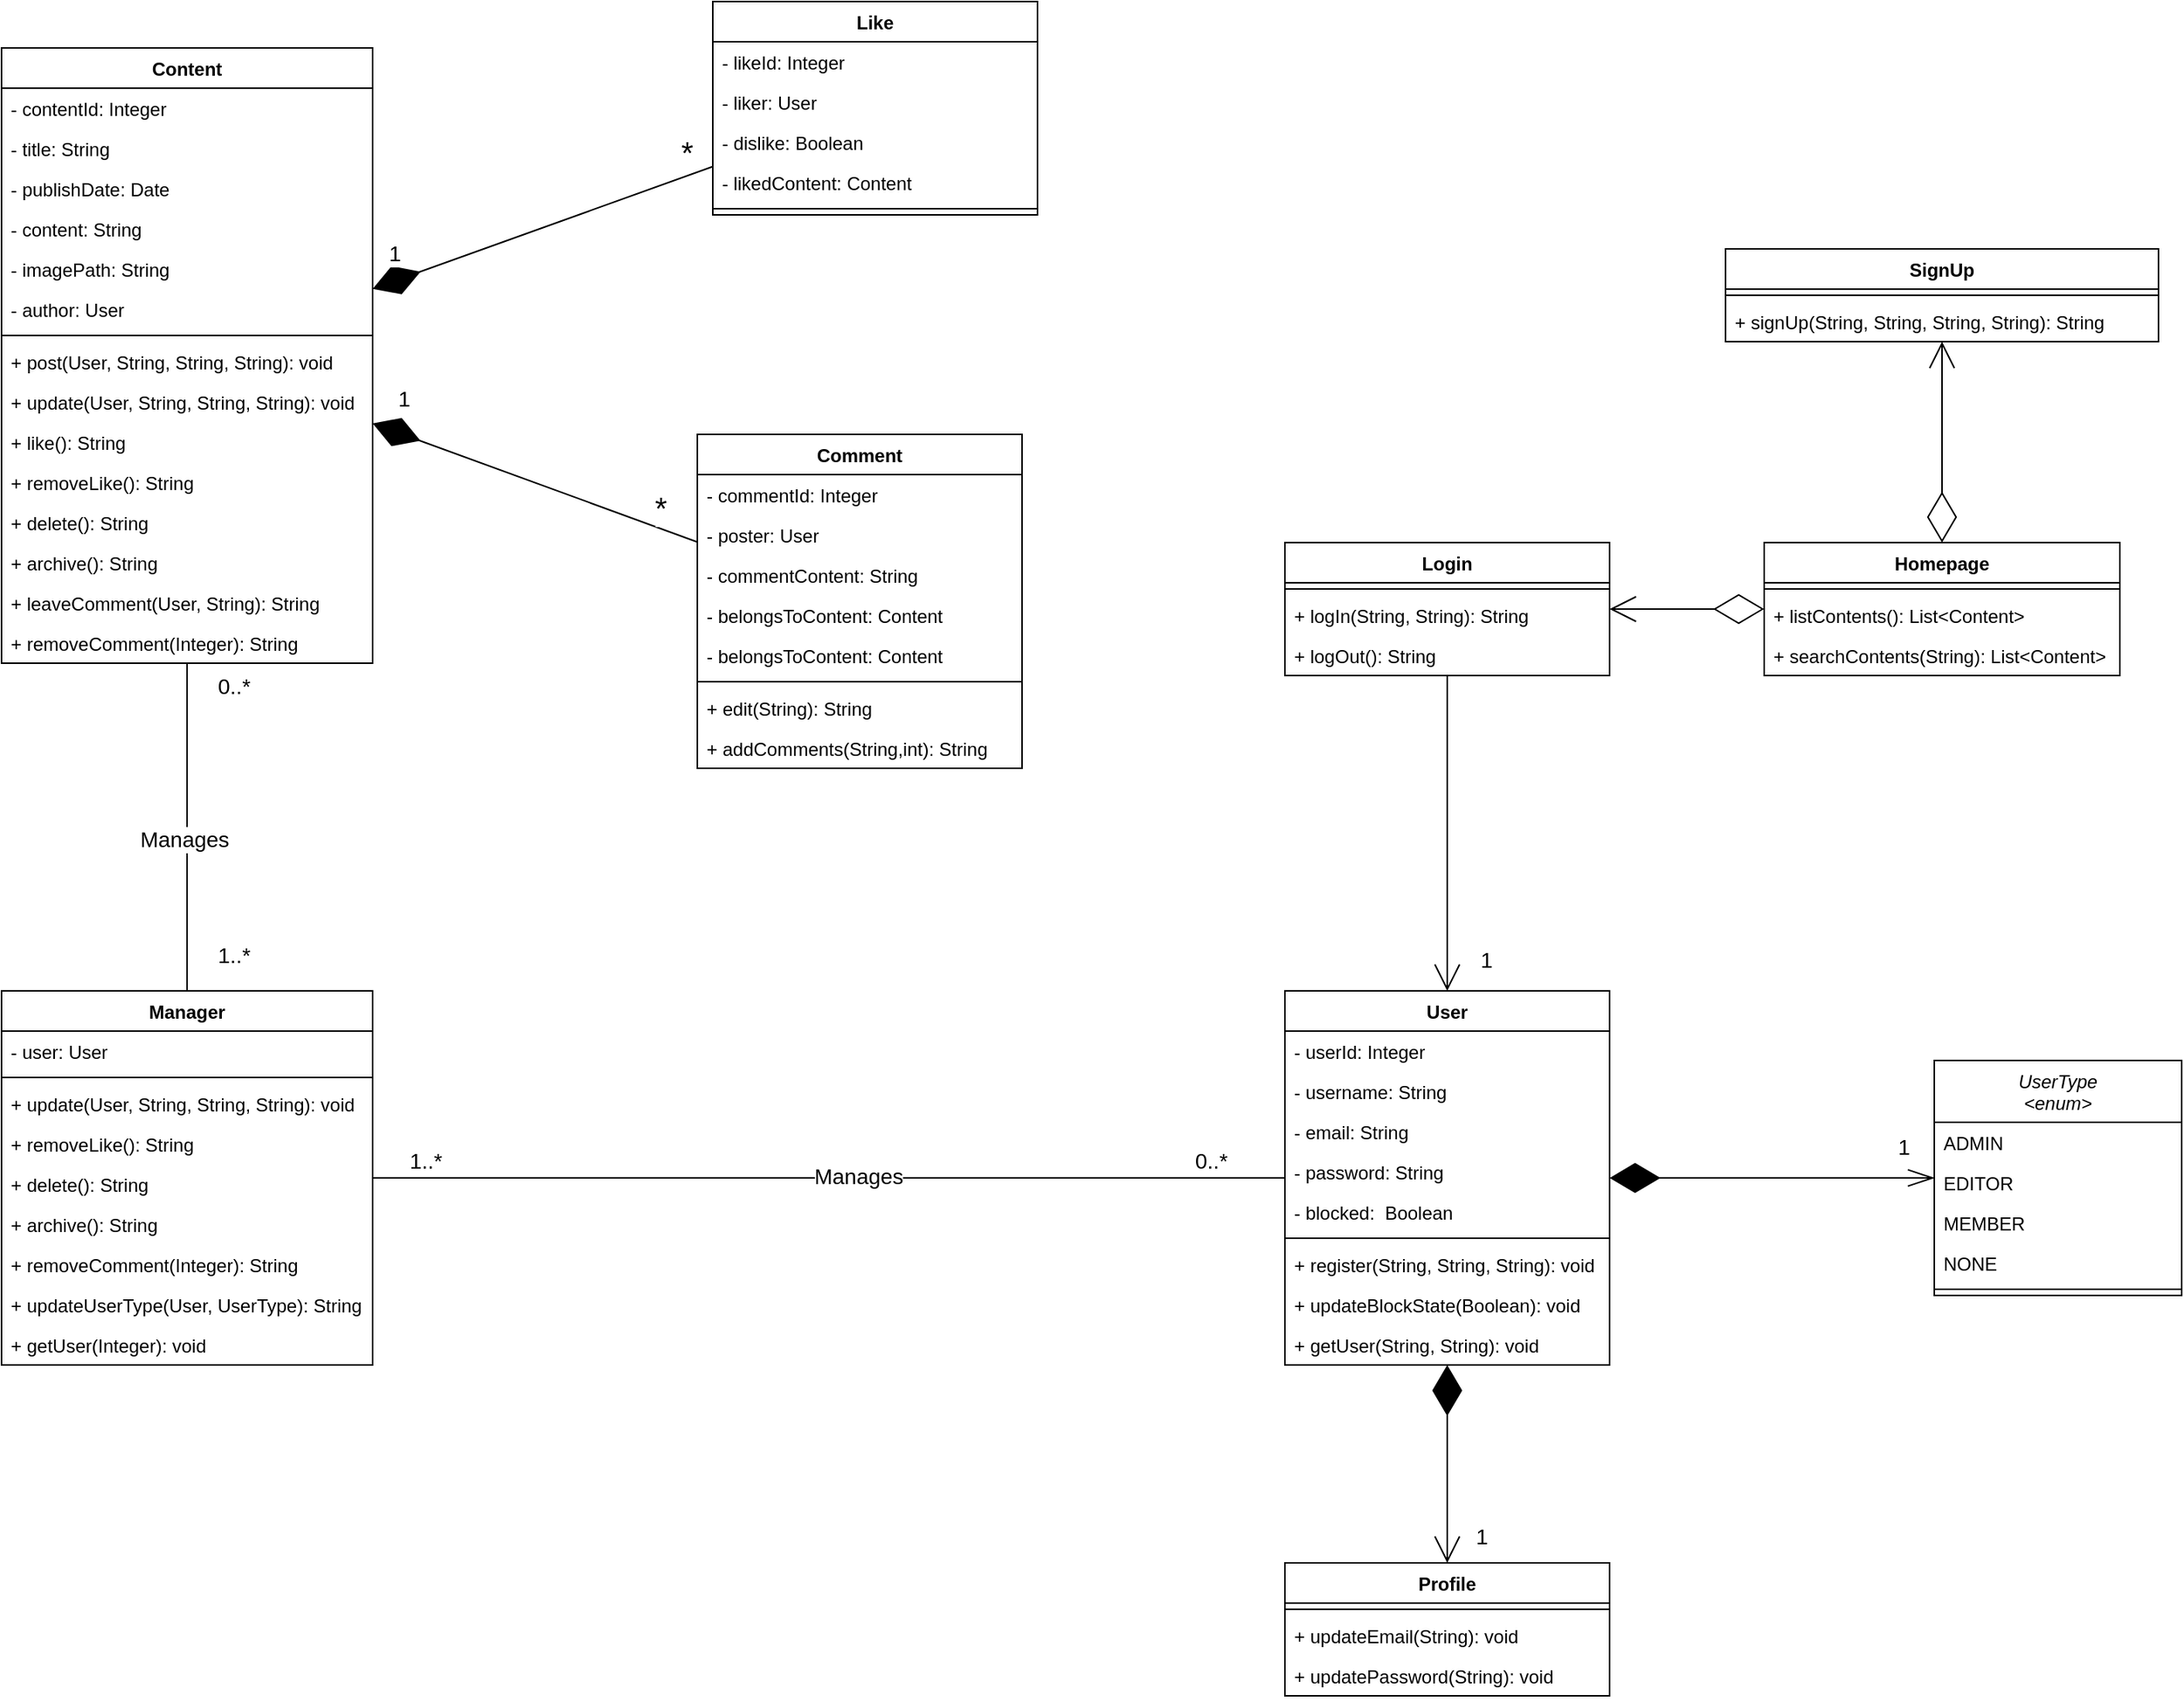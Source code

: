 <mxfile version="21.1.5" type="device">
  <diagram id="7ZBp45SQWQXYcNvdo0MB" name="Page-1">
    <mxGraphModel dx="2537" dy="2036" grid="1" gridSize="10" guides="1" tooltips="1" connect="1" arrows="1" fold="1" page="1" pageScale="1" pageWidth="850" pageHeight="1100" math="0" shadow="0">
      <root>
        <mxCell id="0" />
        <mxCell id="1" parent="0" />
        <mxCell id="6" value="User" style="swimlane;fontStyle=1;align=center;verticalAlign=top;childLayout=stackLayout;horizontal=1;startSize=26;horizontalStack=0;resizeParent=1;resizeParentMax=0;resizeLast=0;collapsible=1;marginBottom=0;" parent="1" vertex="1">
          <mxGeometry x="70" y="480" width="210" height="242" as="geometry" />
        </mxCell>
        <mxCell id="127" value="- userId: Integer" style="text;strokeColor=none;fillColor=none;align=left;verticalAlign=top;spacingLeft=4;spacingRight=4;overflow=hidden;rotatable=0;points=[[0,0.5],[1,0.5]];portConstraint=eastwest;" parent="6" vertex="1">
          <mxGeometry y="26" width="210" height="26" as="geometry" />
        </mxCell>
        <mxCell id="7" value="- username: String" style="text;strokeColor=none;fillColor=none;align=left;verticalAlign=top;spacingLeft=4;spacingRight=4;overflow=hidden;rotatable=0;points=[[0,0.5],[1,0.5]];portConstraint=eastwest;" parent="6" vertex="1">
          <mxGeometry y="52" width="210" height="26" as="geometry" />
        </mxCell>
        <mxCell id="10" value="- email: String" style="text;strokeColor=none;fillColor=none;align=left;verticalAlign=top;spacingLeft=4;spacingRight=4;overflow=hidden;rotatable=0;points=[[0,0.5],[1,0.5]];portConstraint=eastwest;" parent="6" vertex="1">
          <mxGeometry y="78" width="210" height="26" as="geometry" />
        </mxCell>
        <mxCell id="11" value="- password: String" style="text;strokeColor=none;fillColor=none;align=left;verticalAlign=top;spacingLeft=4;spacingRight=4;overflow=hidden;rotatable=0;points=[[0,0.5],[1,0.5]];portConstraint=eastwest;" parent="6" vertex="1">
          <mxGeometry y="104" width="210" height="26" as="geometry" />
        </mxCell>
        <mxCell id="26" value="- blocked:  Boolean" style="text;strokeColor=none;fillColor=none;align=left;verticalAlign=top;spacingLeft=4;spacingRight=4;overflow=hidden;rotatable=0;points=[[0,0.5],[1,0.5]];portConstraint=eastwest;" parent="6" vertex="1">
          <mxGeometry y="130" width="210" height="26" as="geometry" />
        </mxCell>
        <mxCell id="8" value="" style="line;strokeWidth=1;fillColor=none;align=left;verticalAlign=middle;spacingTop=-1;spacingLeft=3;spacingRight=3;rotatable=0;labelPosition=right;points=[];portConstraint=eastwest;strokeColor=inherit;" parent="6" vertex="1">
          <mxGeometry y="156" width="210" height="8" as="geometry" />
        </mxCell>
        <mxCell id="108" value="+ register(String, String, String): void" style="text;strokeColor=none;fillColor=none;align=left;verticalAlign=top;spacingLeft=4;spacingRight=4;overflow=hidden;rotatable=0;points=[[0,0.5],[1,0.5]];portConstraint=eastwest;" parent="6" vertex="1">
          <mxGeometry y="164" width="210" height="26" as="geometry" />
        </mxCell>
        <mxCell id="112" value="+ updateBlockState(Boolean): void" style="text;strokeColor=none;fillColor=none;align=left;verticalAlign=top;spacingLeft=4;spacingRight=4;overflow=hidden;rotatable=0;points=[[0,0.5],[1,0.5]];portConstraint=eastwest;" parent="6" vertex="1">
          <mxGeometry y="190" width="210" height="26" as="geometry" />
        </mxCell>
        <mxCell id="113" value="+ getUser(String, String): void" style="text;strokeColor=none;fillColor=none;align=left;verticalAlign=top;spacingLeft=4;spacingRight=4;overflow=hidden;rotatable=0;points=[[0,0.5],[1,0.5]];portConstraint=eastwest;" parent="6" vertex="1">
          <mxGeometry y="216" width="210" height="26" as="geometry" />
        </mxCell>
        <mxCell id="13" value="UserType&#xa;&lt;enum&gt;" style="swimlane;fontStyle=2;align=center;verticalAlign=top;childLayout=stackLayout;horizontal=1;startSize=40;horizontalStack=0;resizeParent=1;resizeParentMax=0;resizeLast=0;collapsible=1;marginBottom=0;" parent="1" vertex="1">
          <mxGeometry x="490" y="525" width="160" height="152" as="geometry" />
        </mxCell>
        <mxCell id="14" value="ADMIN" style="text;strokeColor=none;fillColor=none;align=left;verticalAlign=top;spacingLeft=4;spacingRight=4;overflow=hidden;rotatable=0;points=[[0,0.5],[1,0.5]];portConstraint=eastwest;" parent="13" vertex="1">
          <mxGeometry y="40" width="160" height="26" as="geometry" />
        </mxCell>
        <mxCell id="20" value="EDITOR" style="text;strokeColor=none;fillColor=none;align=left;verticalAlign=top;spacingLeft=4;spacingRight=4;overflow=hidden;rotatable=0;points=[[0,0.5],[1,0.5]];portConstraint=eastwest;" parent="13" vertex="1">
          <mxGeometry y="66" width="160" height="26" as="geometry" />
        </mxCell>
        <mxCell id="21" value="MEMBER" style="text;strokeColor=none;fillColor=none;align=left;verticalAlign=top;spacingLeft=4;spacingRight=4;overflow=hidden;rotatable=0;points=[[0,0.5],[1,0.5]];portConstraint=eastwest;" parent="13" vertex="1">
          <mxGeometry y="92" width="160" height="26" as="geometry" />
        </mxCell>
        <mxCell id="22" value="NONE" style="text;strokeColor=none;fillColor=none;align=left;verticalAlign=top;spacingLeft=4;spacingRight=4;overflow=hidden;rotatable=0;points=[[0,0.5],[1,0.5]];portConstraint=eastwest;" parent="13" vertex="1">
          <mxGeometry y="118" width="160" height="26" as="geometry" />
        </mxCell>
        <mxCell id="18" value="" style="line;strokeWidth=1;fillColor=none;align=left;verticalAlign=middle;spacingTop=-1;spacingLeft=3;spacingRight=3;rotatable=0;labelPosition=right;points=[];portConstraint=eastwest;strokeColor=inherit;" parent="13" vertex="1">
          <mxGeometry y="144" width="160" height="8" as="geometry" />
        </mxCell>
        <mxCell id="29" value="Homepage" style="swimlane;fontStyle=1;align=center;verticalAlign=top;childLayout=stackLayout;horizontal=1;startSize=26;horizontalStack=0;resizeParent=1;resizeParentMax=0;resizeLast=0;collapsible=1;marginBottom=0;" parent="1" vertex="1">
          <mxGeometry x="380" y="190" width="230" height="86" as="geometry" />
        </mxCell>
        <mxCell id="35" value="" style="line;strokeWidth=1;fillColor=none;align=left;verticalAlign=middle;spacingTop=-1;spacingLeft=3;spacingRight=3;rotatable=0;labelPosition=right;points=[];portConstraint=eastwest;strokeColor=inherit;" parent="29" vertex="1">
          <mxGeometry y="26" width="230" height="8" as="geometry" />
        </mxCell>
        <mxCell id="36" value="+ listContents(): List&lt;Content&gt;" style="text;strokeColor=none;fillColor=none;align=left;verticalAlign=top;spacingLeft=4;spacingRight=4;overflow=hidden;rotatable=0;points=[[0,0.5],[1,0.5]];portConstraint=eastwest;" parent="29" vertex="1">
          <mxGeometry y="34" width="230" height="26" as="geometry" />
        </mxCell>
        <mxCell id="37" value="+ searchContents(String): List&lt;Content&gt;" style="text;strokeColor=none;fillColor=none;align=left;verticalAlign=top;spacingLeft=4;spacingRight=4;overflow=hidden;rotatable=0;points=[[0,0.5],[1,0.5]];portConstraint=eastwest;" parent="29" vertex="1">
          <mxGeometry y="60" width="230" height="26" as="geometry" />
        </mxCell>
        <mxCell id="42" value="Login" style="swimlane;fontStyle=1;align=center;verticalAlign=top;childLayout=stackLayout;horizontal=1;startSize=26;horizontalStack=0;resizeParent=1;resizeParentMax=0;resizeLast=0;collapsible=1;marginBottom=0;" parent="1" vertex="1">
          <mxGeometry x="70" y="190" width="210" height="86" as="geometry" />
        </mxCell>
        <mxCell id="48" value="" style="line;strokeWidth=1;fillColor=none;align=left;verticalAlign=middle;spacingTop=-1;spacingLeft=3;spacingRight=3;rotatable=0;labelPosition=right;points=[];portConstraint=eastwest;strokeColor=inherit;" parent="42" vertex="1">
          <mxGeometry y="26" width="210" height="8" as="geometry" />
        </mxCell>
        <mxCell id="49" value="+ logIn(String, String): String" style="text;strokeColor=none;fillColor=none;align=left;verticalAlign=top;spacingLeft=4;spacingRight=4;overflow=hidden;rotatable=0;points=[[0,0.5],[1,0.5]];portConstraint=eastwest;" parent="42" vertex="1">
          <mxGeometry y="34" width="210" height="26" as="geometry" />
        </mxCell>
        <mxCell id="115" value="+ logOut(): String" style="text;strokeColor=none;fillColor=none;align=left;verticalAlign=top;spacingLeft=4;spacingRight=4;overflow=hidden;rotatable=0;points=[[0,0.5],[1,0.5]];portConstraint=eastwest;" parent="42" vertex="1">
          <mxGeometry y="60" width="210" height="26" as="geometry" />
        </mxCell>
        <mxCell id="55" value="SignUp" style="swimlane;fontStyle=1;align=center;verticalAlign=top;childLayout=stackLayout;horizontal=1;startSize=26;horizontalStack=0;resizeParent=1;resizeParentMax=0;resizeLast=0;collapsible=1;marginBottom=0;" parent="1" vertex="1">
          <mxGeometry x="355" width="280" height="60" as="geometry" />
        </mxCell>
        <mxCell id="61" value="" style="line;strokeWidth=1;fillColor=none;align=left;verticalAlign=middle;spacingTop=-1;spacingLeft=3;spacingRight=3;rotatable=0;labelPosition=right;points=[];portConstraint=eastwest;strokeColor=inherit;" parent="55" vertex="1">
          <mxGeometry y="26" width="280" height="8" as="geometry" />
        </mxCell>
        <mxCell id="62" value="+ signUp(String, String, String, String): String" style="text;strokeColor=none;fillColor=none;align=left;verticalAlign=top;spacingLeft=4;spacingRight=4;overflow=hidden;rotatable=0;points=[[0,0.5],[1,0.5]];portConstraint=eastwest;" parent="55" vertex="1">
          <mxGeometry y="34" width="280" height="26" as="geometry" />
        </mxCell>
        <mxCell id="68" value="Content" style="swimlane;fontStyle=1;align=center;verticalAlign=top;childLayout=stackLayout;horizontal=1;startSize=26;horizontalStack=0;resizeParent=1;resizeParentMax=0;resizeLast=0;collapsible=1;marginBottom=0;" parent="1" vertex="1">
          <mxGeometry x="-760" y="-130" width="240" height="398" as="geometry" />
        </mxCell>
        <mxCell id="69" value="- contentId: Integer" style="text;strokeColor=none;fillColor=none;align=left;verticalAlign=top;spacingLeft=4;spacingRight=4;overflow=hidden;rotatable=0;points=[[0,0.5],[1,0.5]];portConstraint=eastwest;" parent="68" vertex="1">
          <mxGeometry y="26" width="240" height="26" as="geometry" />
        </mxCell>
        <mxCell id="116" value="- title: String" style="text;strokeColor=none;fillColor=none;align=left;verticalAlign=top;spacingLeft=4;spacingRight=4;overflow=hidden;rotatable=0;points=[[0,0.5],[1,0.5]];portConstraint=eastwest;" parent="68" vertex="1">
          <mxGeometry y="52" width="240" height="26" as="geometry" />
        </mxCell>
        <mxCell id="120" value="- publishDate: Date" style="text;strokeColor=none;fillColor=none;align=left;verticalAlign=top;spacingLeft=4;spacingRight=4;overflow=hidden;rotatable=0;points=[[0,0.5],[1,0.5]];portConstraint=eastwest;" parent="68" vertex="1">
          <mxGeometry y="78" width="240" height="26" as="geometry" />
        </mxCell>
        <mxCell id="119" value="- content: String" style="text;strokeColor=none;fillColor=none;align=left;verticalAlign=top;spacingLeft=4;spacingRight=4;overflow=hidden;rotatable=0;points=[[0,0.5],[1,0.5]];portConstraint=eastwest;" parent="68" vertex="1">
          <mxGeometry y="104" width="240" height="26" as="geometry" />
        </mxCell>
        <mxCell id="117" value="- imagePath: String" style="text;strokeColor=none;fillColor=none;align=left;verticalAlign=top;spacingLeft=4;spacingRight=4;overflow=hidden;rotatable=0;points=[[0,0.5],[1,0.5]];portConstraint=eastwest;" parent="68" vertex="1">
          <mxGeometry y="130" width="240" height="26" as="geometry" />
        </mxCell>
        <mxCell id="118" value="- author: User" style="text;strokeColor=none;fillColor=none;align=left;verticalAlign=top;spacingLeft=4;spacingRight=4;overflow=hidden;rotatable=0;points=[[0,0.5],[1,0.5]];portConstraint=eastwest;" parent="68" vertex="1">
          <mxGeometry y="156" width="240" height="26" as="geometry" />
        </mxCell>
        <mxCell id="74" value="" style="line;strokeWidth=1;fillColor=none;align=left;verticalAlign=middle;spacingTop=-1;spacingLeft=3;spacingRight=3;rotatable=0;labelPosition=right;points=[];portConstraint=eastwest;strokeColor=inherit;" parent="68" vertex="1">
          <mxGeometry y="182" width="240" height="8" as="geometry" />
        </mxCell>
        <mxCell id="75" value="+ post(User, String, String, String): void" style="text;strokeColor=none;fillColor=none;align=left;verticalAlign=top;spacingLeft=4;spacingRight=4;overflow=hidden;rotatable=0;points=[[0,0.5],[1,0.5]];portConstraint=eastwest;" parent="68" vertex="1">
          <mxGeometry y="190" width="240" height="26" as="geometry" />
        </mxCell>
        <mxCell id="131" value="+ update(User, String, String, String): void" style="text;strokeColor=none;fillColor=none;align=left;verticalAlign=top;spacingLeft=4;spacingRight=4;overflow=hidden;rotatable=0;points=[[0,0.5],[1,0.5]];portConstraint=eastwest;" parent="68" vertex="1">
          <mxGeometry y="216" width="240" height="26" as="geometry" />
        </mxCell>
        <mxCell id="121" value="+ like(): String" style="text;strokeColor=none;fillColor=none;align=left;verticalAlign=top;spacingLeft=4;spacingRight=4;overflow=hidden;rotatable=0;points=[[0,0.5],[1,0.5]];portConstraint=eastwest;" parent="68" vertex="1">
          <mxGeometry y="242" width="240" height="26" as="geometry" />
        </mxCell>
        <mxCell id="134" value="+ removeLike(): String" style="text;strokeColor=none;fillColor=none;align=left;verticalAlign=top;spacingLeft=4;spacingRight=4;overflow=hidden;rotatable=0;points=[[0,0.5],[1,0.5]];portConstraint=eastwest;" parent="68" vertex="1">
          <mxGeometry y="268" width="240" height="26" as="geometry" />
        </mxCell>
        <mxCell id="132" value="+ delete(): String" style="text;strokeColor=none;fillColor=none;align=left;verticalAlign=top;spacingLeft=4;spacingRight=4;overflow=hidden;rotatable=0;points=[[0,0.5],[1,0.5]];portConstraint=eastwest;" parent="68" vertex="1">
          <mxGeometry y="294" width="240" height="26" as="geometry" />
        </mxCell>
        <mxCell id="133" value="+ archive(): String" style="text;strokeColor=none;fillColor=none;align=left;verticalAlign=top;spacingLeft=4;spacingRight=4;overflow=hidden;rotatable=0;points=[[0,0.5],[1,0.5]];portConstraint=eastwest;" parent="68" vertex="1">
          <mxGeometry y="320" width="240" height="26" as="geometry" />
        </mxCell>
        <mxCell id="122" value="+ leaveComment(User, String): String" style="text;strokeColor=none;fillColor=none;align=left;verticalAlign=top;spacingLeft=4;spacingRight=4;overflow=hidden;rotatable=0;points=[[0,0.5],[1,0.5]];portConstraint=eastwest;" parent="68" vertex="1">
          <mxGeometry y="346" width="240" height="26" as="geometry" />
        </mxCell>
        <mxCell id="135" value="+ removeComment(Integer): String" style="text;strokeColor=none;fillColor=none;align=left;verticalAlign=top;spacingLeft=4;spacingRight=4;overflow=hidden;rotatable=0;points=[[0,0.5],[1,0.5]];portConstraint=eastwest;" parent="68" vertex="1">
          <mxGeometry y="372" width="240" height="26" as="geometry" />
        </mxCell>
        <mxCell id="81" value="Like" style="swimlane;fontStyle=1;align=center;verticalAlign=top;childLayout=stackLayout;horizontal=1;startSize=26;horizontalStack=0;resizeParent=1;resizeParentMax=0;resizeLast=0;collapsible=1;marginBottom=0;" parent="1" vertex="1">
          <mxGeometry x="-300" y="-160" width="210" height="138" as="geometry" />
        </mxCell>
        <mxCell id="128" value="- likeId: Integer" style="text;strokeColor=none;fillColor=none;align=left;verticalAlign=top;spacingLeft=4;spacingRight=4;overflow=hidden;rotatable=0;points=[[0,0.5],[1,0.5]];portConstraint=eastwest;" parent="81" vertex="1">
          <mxGeometry y="26" width="210" height="26" as="geometry" />
        </mxCell>
        <mxCell id="82" value="- liker: User" style="text;strokeColor=none;fillColor=none;align=left;verticalAlign=top;spacingLeft=4;spacingRight=4;overflow=hidden;rotatable=0;points=[[0,0.5],[1,0.5]];portConstraint=eastwest;" parent="81" vertex="1">
          <mxGeometry y="52" width="210" height="26" as="geometry" />
        </mxCell>
        <mxCell id="129" value="- dislike: Boolean" style="text;strokeColor=none;fillColor=none;align=left;verticalAlign=top;spacingLeft=4;spacingRight=4;overflow=hidden;rotatable=0;points=[[0,0.5],[1,0.5]];portConstraint=eastwest;" parent="81" vertex="1">
          <mxGeometry y="78" width="210" height="26" as="geometry" />
        </mxCell>
        <mxCell id="123" value="- likedContent: Content" style="text;strokeColor=none;fillColor=none;align=left;verticalAlign=top;spacingLeft=4;spacingRight=4;overflow=hidden;rotatable=0;points=[[0,0.5],[1,0.5]];portConstraint=eastwest;" parent="81" vertex="1">
          <mxGeometry y="104" width="210" height="26" as="geometry" />
        </mxCell>
        <mxCell id="83" value="" style="line;strokeWidth=1;fillColor=none;align=left;verticalAlign=middle;spacingTop=-1;spacingLeft=3;spacingRight=3;rotatable=0;labelPosition=right;points=[];portConstraint=eastwest;strokeColor=inherit;" parent="81" vertex="1">
          <mxGeometry y="130" width="210" height="8" as="geometry" />
        </mxCell>
        <mxCell id="90" value="Comment" style="swimlane;fontStyle=1;align=center;verticalAlign=top;childLayout=stackLayout;horizontal=1;startSize=26;horizontalStack=0;resizeParent=1;resizeParentMax=0;resizeLast=0;collapsible=1;marginBottom=0;" parent="1" vertex="1">
          <mxGeometry x="-310" y="120" width="210" height="216" as="geometry" />
        </mxCell>
        <mxCell id="130" value="- commentId: Integer" style="text;strokeColor=none;fillColor=none;align=left;verticalAlign=top;spacingLeft=4;spacingRight=4;overflow=hidden;rotatable=0;points=[[0,0.5],[1,0.5]];portConstraint=eastwest;" parent="90" vertex="1">
          <mxGeometry y="26" width="210" height="26" as="geometry" />
        </mxCell>
        <mxCell id="91" value="- poster: User" style="text;strokeColor=none;fillColor=none;align=left;verticalAlign=top;spacingLeft=4;spacingRight=4;overflow=hidden;rotatable=0;points=[[0,0.5],[1,0.5]];portConstraint=eastwest;" parent="90" vertex="1">
          <mxGeometry y="52" width="210" height="26" as="geometry" />
        </mxCell>
        <mxCell id="124" value="- commentContent: String" style="text;strokeColor=none;fillColor=none;align=left;verticalAlign=top;spacingLeft=4;spacingRight=4;overflow=hidden;rotatable=0;points=[[0,0.5],[1,0.5]];portConstraint=eastwest;" parent="90" vertex="1">
          <mxGeometry y="78" width="210" height="26" as="geometry" />
        </mxCell>
        <mxCell id="167" value="- belongsToContent: Content" style="text;strokeColor=none;fillColor=none;align=left;verticalAlign=top;spacingLeft=4;spacingRight=4;overflow=hidden;rotatable=0;points=[[0,0.5],[1,0.5]];portConstraint=eastwest;" parent="90" vertex="1">
          <mxGeometry y="104" width="210" height="26" as="geometry" />
        </mxCell>
        <mxCell id="125" value="- belongsToContent: Content" style="text;strokeColor=none;fillColor=none;align=left;verticalAlign=top;spacingLeft=4;spacingRight=4;overflow=hidden;rotatable=0;points=[[0,0.5],[1,0.5]];portConstraint=eastwest;" parent="90" vertex="1">
          <mxGeometry y="130" width="210" height="26" as="geometry" />
        </mxCell>
        <mxCell id="92" value="" style="line;strokeWidth=1;fillColor=none;align=left;verticalAlign=middle;spacingTop=-1;spacingLeft=3;spacingRight=3;rotatable=0;labelPosition=right;points=[];portConstraint=eastwest;strokeColor=inherit;" parent="90" vertex="1">
          <mxGeometry y="156" width="210" height="8" as="geometry" />
        </mxCell>
        <mxCell id="136" value="+ edit(String): String" style="text;strokeColor=none;fillColor=none;align=left;verticalAlign=top;spacingLeft=4;spacingRight=4;overflow=hidden;rotatable=0;points=[[0,0.5],[1,0.5]];portConstraint=eastwest;" parent="90" vertex="1">
          <mxGeometry y="164" width="210" height="26" as="geometry" />
        </mxCell>
        <mxCell id="KBv2PzI9jPa4el3NB0Ui-185" value="+ addComments(String,int): String" style="text;strokeColor=none;fillColor=none;align=left;verticalAlign=top;spacingLeft=4;spacingRight=4;overflow=hidden;rotatable=0;points=[[0,0.5],[1,0.5]];portConstraint=eastwest;" vertex="1" parent="90">
          <mxGeometry y="190" width="210" height="26" as="geometry" />
        </mxCell>
        <mxCell id="99" value="Profile" style="swimlane;fontStyle=1;align=center;verticalAlign=top;childLayout=stackLayout;horizontal=1;startSize=26;horizontalStack=0;resizeParent=1;resizeParentMax=0;resizeLast=0;collapsible=1;marginBottom=0;" parent="1" vertex="1">
          <mxGeometry x="70" y="850" width="210" height="86" as="geometry" />
        </mxCell>
        <mxCell id="101" value="" style="line;strokeWidth=1;fillColor=none;align=left;verticalAlign=middle;spacingTop=-1;spacingLeft=3;spacingRight=3;rotatable=0;labelPosition=right;points=[];portConstraint=eastwest;strokeColor=inherit;" parent="99" vertex="1">
          <mxGeometry y="26" width="210" height="8" as="geometry" />
        </mxCell>
        <mxCell id="103" value="+ updateEmail(String): void" style="text;strokeColor=none;fillColor=none;align=left;verticalAlign=top;spacingLeft=4;spacingRight=4;overflow=hidden;rotatable=0;points=[[0,0.5],[1,0.5]];portConstraint=eastwest;" parent="99" vertex="1">
          <mxGeometry y="34" width="210" height="26" as="geometry" />
        </mxCell>
        <mxCell id="104" value="+ updatePassword(String): void" style="text;strokeColor=none;fillColor=none;align=left;verticalAlign=top;spacingLeft=4;spacingRight=4;overflow=hidden;rotatable=0;points=[[0,0.5],[1,0.5]];portConstraint=eastwest;" parent="99" vertex="1">
          <mxGeometry y="60" width="210" height="26" as="geometry" />
        </mxCell>
        <mxCell id="137" value="Manager" style="swimlane;fontStyle=1;align=center;verticalAlign=top;childLayout=stackLayout;horizontal=1;startSize=26;horizontalStack=0;resizeParent=1;resizeParentMax=0;resizeLast=0;collapsible=1;marginBottom=0;" parent="1" vertex="1">
          <mxGeometry x="-760" y="480" width="240" height="242" as="geometry" />
        </mxCell>
        <mxCell id="138" value="- user: User" style="text;strokeColor=none;fillColor=none;align=left;verticalAlign=top;spacingLeft=4;spacingRight=4;overflow=hidden;rotatable=0;points=[[0,0.5],[1,0.5]];portConstraint=eastwest;" parent="137" vertex="1">
          <mxGeometry y="26" width="240" height="26" as="geometry" />
        </mxCell>
        <mxCell id="144" value="" style="line;strokeWidth=1;fillColor=none;align=left;verticalAlign=middle;spacingTop=-1;spacingLeft=3;spacingRight=3;rotatable=0;labelPosition=right;points=[];portConstraint=eastwest;strokeColor=inherit;" parent="137" vertex="1">
          <mxGeometry y="52" width="240" height="8" as="geometry" />
        </mxCell>
        <mxCell id="146" value="+ update(User, String, String, String): void" style="text;strokeColor=none;fillColor=none;align=left;verticalAlign=top;spacingLeft=4;spacingRight=4;overflow=hidden;rotatable=0;points=[[0,0.5],[1,0.5]];portConstraint=eastwest;" parent="137" vertex="1">
          <mxGeometry y="60" width="240" height="26" as="geometry" />
        </mxCell>
        <mxCell id="148" value="+ removeLike(): String" style="text;strokeColor=none;fillColor=none;align=left;verticalAlign=top;spacingLeft=4;spacingRight=4;overflow=hidden;rotatable=0;points=[[0,0.5],[1,0.5]];portConstraint=eastwest;" parent="137" vertex="1">
          <mxGeometry y="86" width="240" height="26" as="geometry" />
        </mxCell>
        <mxCell id="149" value="+ delete(): String" style="text;strokeColor=none;fillColor=none;align=left;verticalAlign=top;spacingLeft=4;spacingRight=4;overflow=hidden;rotatable=0;points=[[0,0.5],[1,0.5]];portConstraint=eastwest;" parent="137" vertex="1">
          <mxGeometry y="112" width="240" height="26" as="geometry" />
        </mxCell>
        <mxCell id="150" value="+ archive(): String" style="text;strokeColor=none;fillColor=none;align=left;verticalAlign=top;spacingLeft=4;spacingRight=4;overflow=hidden;rotatable=0;points=[[0,0.5],[1,0.5]];portConstraint=eastwest;" parent="137" vertex="1">
          <mxGeometry y="138" width="240" height="26" as="geometry" />
        </mxCell>
        <mxCell id="152" value="+ removeComment(Integer): String" style="text;strokeColor=none;fillColor=none;align=left;verticalAlign=top;spacingLeft=4;spacingRight=4;overflow=hidden;rotatable=0;points=[[0,0.5],[1,0.5]];portConstraint=eastwest;" parent="137" vertex="1">
          <mxGeometry y="164" width="240" height="26" as="geometry" />
        </mxCell>
        <mxCell id="153" value="+ updateUserType(User, UserType): String" style="text;strokeColor=none;fillColor=none;align=left;verticalAlign=top;spacingLeft=4;spacingRight=4;overflow=hidden;rotatable=0;points=[[0,0.5],[1,0.5]];portConstraint=eastwest;" parent="137" vertex="1">
          <mxGeometry y="190" width="240" height="26" as="geometry" />
        </mxCell>
        <mxCell id="155" value="+ getUser(Integer): void" style="text;strokeColor=none;fillColor=none;align=left;verticalAlign=top;spacingLeft=4;spacingRight=4;overflow=hidden;rotatable=0;points=[[0,0.5],[1,0.5]];portConstraint=eastwest;" parent="137" vertex="1">
          <mxGeometry y="216" width="240" height="26" as="geometry" />
        </mxCell>
        <mxCell id="158" value="" style="endArrow=openThin;startArrow=diamondThin;endFill=0;startFill=1;html=1;verticalAlign=bottom;labelBackgroundColor=none;strokeWidth=1;startSize=30;endSize=15;targetPerimeterSpacing=0;sourcePerimeterSpacing=0;" parent="1" source="6" target="13" edge="1">
          <mxGeometry width="160" relative="1" as="geometry">
            <mxPoint x="320" y="690" as="sourcePoint" />
            <mxPoint x="480" y="690" as="targetPoint" />
          </mxGeometry>
        </mxCell>
        <mxCell id="160" value="&lt;font style=&quot;font-size: 14px;&quot;&gt;1&lt;/font&gt;" style="edgeLabel;html=1;align=center;verticalAlign=middle;resizable=0;points=[];" parent="158" vertex="1" connectable="0">
          <mxGeometry x="-0.856" y="9" relative="1" as="geometry">
            <mxPoint x="175" y="-11" as="offset" />
          </mxGeometry>
        </mxCell>
        <mxCell id="161" value="" style="endArrow=open;html=1;strokeWidth=1;startSize=30;endSize=15;sourcePerimeterSpacing=0;targetPerimeterSpacing=0;jumpSize=10;startArrow=diamondThin;startFill=0;endFill=0;" parent="1" source="29" target="42" edge="1">
          <mxGeometry width="50" height="50" relative="1" as="geometry">
            <mxPoint x="485" y="12" as="sourcePoint" />
            <mxPoint x="535" y="-38" as="targetPoint" />
          </mxGeometry>
        </mxCell>
        <mxCell id="162" value="" style="endArrow=open;html=1;strokeWidth=1;startSize=30;endSize=15;sourcePerimeterSpacing=0;targetPerimeterSpacing=0;jumpSize=10;startArrow=diamondThin;startFill=0;endFill=0;" parent="1" source="29" target="55" edge="1">
          <mxGeometry width="50" height="50" relative="1" as="geometry">
            <mxPoint x="265" y="192" as="sourcePoint" />
            <mxPoint x="505" y="192" as="targetPoint" />
          </mxGeometry>
        </mxCell>
        <mxCell id="164" value="" style="endArrow=none;html=1;strokeWidth=1;startSize=30;endSize=15;sourcePerimeterSpacing=0;targetPerimeterSpacing=0;jumpSize=10;startArrow=diamondThin;startFill=1;endFill=0;" parent="1" source="68" target="81" edge="1">
          <mxGeometry width="50" height="50" relative="1" as="geometry">
            <mxPoint x="-460" y="30" as="sourcePoint" />
            <mxPoint x="-410" y="-20" as="targetPoint" />
          </mxGeometry>
        </mxCell>
        <mxCell id="170" value="&lt;font style=&quot;font-size: 14px;&quot;&gt;1&lt;/font&gt;" style="edgeLabel;html=1;align=center;verticalAlign=middle;resizable=0;points=[];" parent="164" vertex="1" connectable="0">
          <mxGeometry x="-0.853" y="6" relative="1" as="geometry">
            <mxPoint y="-12" as="offset" />
          </mxGeometry>
        </mxCell>
        <mxCell id="171" value="&lt;font style=&quot;font-size: 20px;&quot;&gt;*&lt;/font&gt;" style="edgeLabel;html=1;align=center;verticalAlign=middle;resizable=0;points=[];fontSize=14;" parent="164" vertex="1" connectable="0">
          <mxGeometry x="0.849" y="2" relative="1" as="geometry">
            <mxPoint y="-14" as="offset" />
          </mxGeometry>
        </mxCell>
        <mxCell id="165" value="" style="endArrow=none;html=1;strokeWidth=1;startSize=30;endSize=15;sourcePerimeterSpacing=0;targetPerimeterSpacing=0;jumpSize=10;startArrow=diamondThin;startFill=1;endFill=0;" parent="1" source="68" target="90" edge="1">
          <mxGeometry width="50" height="50" relative="1" as="geometry">
            <mxPoint x="-515" y="84.56" as="sourcePoint" />
            <mxPoint x="-345" y="20.003" as="targetPoint" />
          </mxGeometry>
        </mxCell>
        <mxCell id="166" value="&lt;font style=&quot;font-size: 20px;&quot;&gt;*&lt;/font&gt;" style="edgeLabel;html=1;align=center;verticalAlign=middle;resizable=0;points=[];" parent="165" vertex="1" connectable="0">
          <mxGeometry x="0.803" y="-2" relative="1" as="geometry">
            <mxPoint x="-3" y="-17" as="offset" />
          </mxGeometry>
        </mxCell>
        <mxCell id="168" value="&lt;font style=&quot;font-size: 14px;&quot;&gt;1&lt;/font&gt;" style="edgeLabel;html=1;align=center;verticalAlign=middle;resizable=0;points=[];fontSize=20;" parent="165" vertex="1" connectable="0">
          <mxGeometry x="-0.849" y="3" relative="1" as="geometry">
            <mxPoint x="3" y="-22" as="offset" />
          </mxGeometry>
        </mxCell>
        <mxCell id="172" value="" style="endArrow=diamondThin;html=1;fontSize=20;endFill=1;startArrow=open;startFill=0;startSize=15;endSize=30;" parent="1" source="99" target="6" edge="1">
          <mxGeometry width="50" height="50" relative="1" as="geometry">
            <mxPoint x="230" y="820" as="sourcePoint" />
            <mxPoint x="280" y="770" as="targetPoint" />
          </mxGeometry>
        </mxCell>
        <mxCell id="173" value="&lt;font style=&quot;font-size: 14px;&quot;&gt;1&lt;/font&gt;" style="edgeLabel;html=1;align=center;verticalAlign=middle;resizable=0;points=[];fontSize=20;" parent="172" vertex="1" connectable="0">
          <mxGeometry x="-0.755" y="-7" relative="1" as="geometry">
            <mxPoint x="15" y="-5" as="offset" />
          </mxGeometry>
        </mxCell>
        <mxCell id="174" value="" style="endArrow=none;html=1;fontSize=14;startSize=15;endSize=30;" parent="1" source="137" target="6" edge="1">
          <mxGeometry width="50" height="50" relative="1" as="geometry">
            <mxPoint x="-100" y="520" as="sourcePoint" />
            <mxPoint x="-50" y="470" as="targetPoint" />
          </mxGeometry>
        </mxCell>
        <mxCell id="175" value="Manages" style="edgeLabel;html=1;align=center;verticalAlign=middle;resizable=0;points=[];fontSize=14;" parent="174" vertex="1" connectable="0">
          <mxGeometry x="0.063" y="1" relative="1" as="geometry">
            <mxPoint as="offset" />
          </mxGeometry>
        </mxCell>
        <mxCell id="176" value="1..*" style="edgeLabel;html=1;align=center;verticalAlign=middle;resizable=0;points=[];fontSize=14;" parent="174" vertex="1" connectable="0">
          <mxGeometry x="-0.887" y="2" relative="1" as="geometry">
            <mxPoint y="-9" as="offset" />
          </mxGeometry>
        </mxCell>
        <mxCell id="177" value="0..*" style="edgeLabel;html=1;align=center;verticalAlign=middle;resizable=0;points=[];fontSize=14;" parent="174" vertex="1" connectable="0">
          <mxGeometry x="0.838" relative="1" as="geometry">
            <mxPoint y="-11" as="offset" />
          </mxGeometry>
        </mxCell>
        <mxCell id="178" value="" style="endArrow=none;html=1;fontSize=14;startSize=15;endSize=30;" parent="1" source="137" target="68" edge="1">
          <mxGeometry width="50" height="50" relative="1" as="geometry">
            <mxPoint x="-390" y="430" as="sourcePoint" />
            <mxPoint x="-420" y="330" as="targetPoint" />
          </mxGeometry>
        </mxCell>
        <mxCell id="179" value="Manages" style="edgeLabel;html=1;align=center;verticalAlign=middle;resizable=0;points=[];fontSize=14;" parent="178" vertex="1" connectable="0">
          <mxGeometry x="-0.076" y="2" relative="1" as="geometry">
            <mxPoint as="offset" />
          </mxGeometry>
        </mxCell>
        <mxCell id="180" value="0..*" style="edgeLabel;html=1;align=center;verticalAlign=middle;resizable=0;points=[];fontSize=14;" parent="178" vertex="1" connectable="0">
          <mxGeometry x="0.858" y="4" relative="1" as="geometry">
            <mxPoint x="34" as="offset" />
          </mxGeometry>
        </mxCell>
        <mxCell id="181" value="1..*" style="edgeLabel;html=1;align=center;verticalAlign=middle;resizable=0;points=[];fontSize=14;" parent="178" vertex="1" connectable="0">
          <mxGeometry x="-0.781" y="-1" relative="1" as="geometry">
            <mxPoint x="29" as="offset" />
          </mxGeometry>
        </mxCell>
        <mxCell id="182" value="" style="endArrow=open;html=1;fontSize=14;startSize=15;endSize=15;endFill=0;" parent="1" source="42" target="6" edge="1">
          <mxGeometry width="50" height="50" relative="1" as="geometry">
            <mxPoint x="230" y="470" as="sourcePoint" />
            <mxPoint x="280" y="420" as="targetPoint" />
          </mxGeometry>
        </mxCell>
        <mxCell id="183" value="1" style="edgeLabel;html=1;align=center;verticalAlign=middle;resizable=0;points=[];fontSize=14;" parent="182" vertex="1" connectable="0">
          <mxGeometry x="0.859" relative="1" as="geometry">
            <mxPoint x="25" y="-6" as="offset" />
          </mxGeometry>
        </mxCell>
      </root>
    </mxGraphModel>
  </diagram>
</mxfile>
